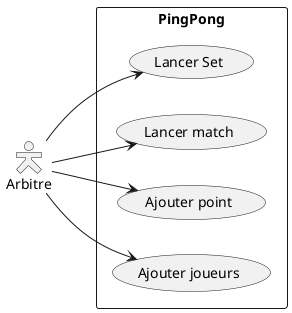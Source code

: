 @startuml "PingPong"

skinparam actorstyle hollow 
actor "Arbitre" as Arbitre
left to right direction

rectangle PingPong {
    usecase "Lancer Set" as launchSet
    usecase "Lancer match" as launchMatch
    usecase "Ajouter point" as displayScore
    usecase "Ajouter joueurs" as addPlayers
}

Arbitre --> launchMatch
Arbitre --> launchSet
Arbitre --> displayScore
Arbitre --> addPlayers

@enduml
